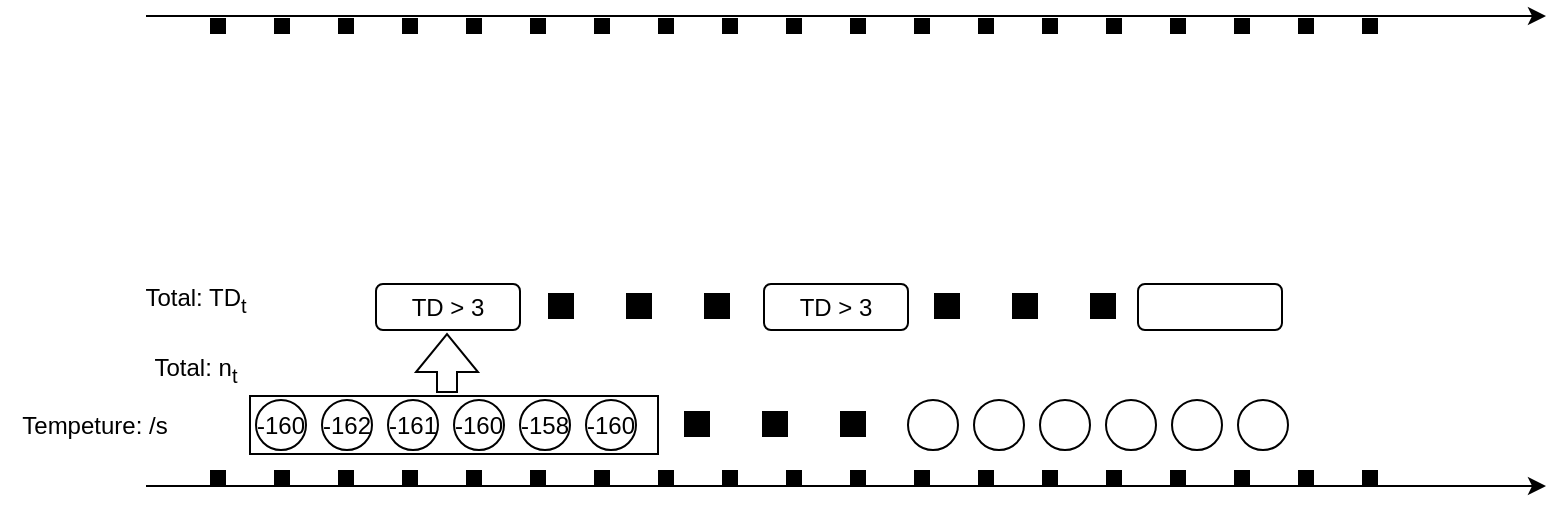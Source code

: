 <mxfile version="24.0.7" type="github">
  <diagram name="现有问题" id="ln1VuoLW2IpL9ToIxIuf">
    <mxGraphModel dx="1434" dy="786" grid="0" gridSize="10" guides="1" tooltips="1" connect="1" arrows="1" fold="1" page="0" pageScale="1" pageWidth="1200" pageHeight="1920" math="0" shadow="0">
      <root>
        <mxCell id="0" />
        <mxCell id="1" parent="0" />
        <mxCell id="6QVBEpiF2g4ADmfY6hBt-1" value="" style="endArrow=classic;html=1;rounded=0;" edge="1" parent="1">
          <mxGeometry width="50" height="50" relative="1" as="geometry">
            <mxPoint x="98" y="492" as="sourcePoint" />
            <mxPoint x="798" y="492" as="targetPoint" />
          </mxGeometry>
        </mxCell>
        <mxCell id="6QVBEpiF2g4ADmfY6hBt-2" value="" style="endArrow=none;dashed=1;html=1;dashPattern=1 3;strokeWidth=8;rounded=0;" edge="1" parent="1">
          <mxGeometry width="50" height="50" relative="1" as="geometry">
            <mxPoint x="130" y="488" as="sourcePoint" />
            <mxPoint x="737" y="488" as="targetPoint" />
          </mxGeometry>
        </mxCell>
        <mxCell id="6QVBEpiF2g4ADmfY6hBt-3" value="-160" style="ellipse;whiteSpace=wrap;html=1;aspect=fixed;" vertex="1" parent="1">
          <mxGeometry x="153" y="449" width="25" height="25" as="geometry" />
        </mxCell>
        <mxCell id="6QVBEpiF2g4ADmfY6hBt-4" value="-162" style="ellipse;whiteSpace=wrap;html=1;aspect=fixed;" vertex="1" parent="1">
          <mxGeometry x="186" y="449" width="25" height="25" as="geometry" />
        </mxCell>
        <mxCell id="6QVBEpiF2g4ADmfY6hBt-5" value="-161" style="ellipse;whiteSpace=wrap;html=1;aspect=fixed;" vertex="1" parent="1">
          <mxGeometry x="219" y="449" width="25" height="25" as="geometry" />
        </mxCell>
        <mxCell id="6QVBEpiF2g4ADmfY6hBt-6" value="-160" style="ellipse;whiteSpace=wrap;html=1;aspect=fixed;" vertex="1" parent="1">
          <mxGeometry x="252" y="449" width="25" height="25" as="geometry" />
        </mxCell>
        <mxCell id="6QVBEpiF2g4ADmfY6hBt-7" value="-158" style="ellipse;whiteSpace=wrap;html=1;aspect=fixed;" vertex="1" parent="1">
          <mxGeometry x="285" y="449" width="25" height="25" as="geometry" />
        </mxCell>
        <mxCell id="6QVBEpiF2g4ADmfY6hBt-8" value="-160" style="ellipse;whiteSpace=wrap;html=1;aspect=fixed;" vertex="1" parent="1">
          <mxGeometry x="318" y="449" width="25" height="25" as="geometry" />
        </mxCell>
        <mxCell id="6QVBEpiF2g4ADmfY6hBt-9" value="" style="ellipse;whiteSpace=wrap;html=1;aspect=fixed;" vertex="1" parent="1">
          <mxGeometry x="479" y="449" width="25" height="25" as="geometry" />
        </mxCell>
        <mxCell id="6QVBEpiF2g4ADmfY6hBt-10" value="" style="ellipse;whiteSpace=wrap;html=1;aspect=fixed;" vertex="1" parent="1">
          <mxGeometry x="512" y="449" width="25" height="25" as="geometry" />
        </mxCell>
        <mxCell id="6QVBEpiF2g4ADmfY6hBt-11" value="" style="ellipse;whiteSpace=wrap;html=1;aspect=fixed;" vertex="1" parent="1">
          <mxGeometry x="545" y="449" width="25" height="25" as="geometry" />
        </mxCell>
        <mxCell id="6QVBEpiF2g4ADmfY6hBt-12" value="" style="ellipse;whiteSpace=wrap;html=1;aspect=fixed;" vertex="1" parent="1">
          <mxGeometry x="578" y="449" width="25" height="25" as="geometry" />
        </mxCell>
        <mxCell id="6QVBEpiF2g4ADmfY6hBt-13" value="" style="ellipse;whiteSpace=wrap;html=1;aspect=fixed;" vertex="1" parent="1">
          <mxGeometry x="611" y="449" width="25" height="25" as="geometry" />
        </mxCell>
        <mxCell id="6QVBEpiF2g4ADmfY6hBt-14" value="" style="ellipse;whiteSpace=wrap;html=1;aspect=fixed;" vertex="1" parent="1">
          <mxGeometry x="644" y="449" width="25" height="25" as="geometry" />
        </mxCell>
        <mxCell id="6QVBEpiF2g4ADmfY6hBt-15" value="" style="endArrow=none;dashed=1;html=1;strokeWidth=13;rounded=0;dashPattern=1 2;" edge="1" parent="1">
          <mxGeometry width="50" height="50" relative="1" as="geometry">
            <mxPoint x="367" y="461" as="sourcePoint" />
            <mxPoint x="465" y="461" as="targetPoint" />
          </mxGeometry>
        </mxCell>
        <mxCell id="6QVBEpiF2g4ADmfY6hBt-16" value="Tempeture: /s" style="text;html=1;align=center;verticalAlign=middle;whiteSpace=wrap;rounded=0;" vertex="1" parent="1">
          <mxGeometry x="25" y="446.5" width="95" height="30" as="geometry" />
        </mxCell>
        <mxCell id="6QVBEpiF2g4ADmfY6hBt-17" value="" style="rounded=0;whiteSpace=wrap;html=1;fillColor=none;" vertex="1" parent="1">
          <mxGeometry x="150" y="447" width="204" height="29" as="geometry" />
        </mxCell>
        <mxCell id="6QVBEpiF2g4ADmfY6hBt-18" value="TD &amp;gt; 3" style="rounded=1;whiteSpace=wrap;html=1;" vertex="1" parent="1">
          <mxGeometry x="213" y="391" width="72" height="23" as="geometry" />
        </mxCell>
        <mxCell id="6QVBEpiF2g4ADmfY6hBt-19" value="" style="shape=flexArrow;endArrow=classic;html=1;rounded=0;" edge="1" parent="1">
          <mxGeometry width="50" height="50" relative="1" as="geometry">
            <mxPoint x="248.5" y="445.5" as="sourcePoint" />
            <mxPoint x="248.5" y="415.5" as="targetPoint" />
          </mxGeometry>
        </mxCell>
        <mxCell id="6QVBEpiF2g4ADmfY6hBt-20" value="" style="endArrow=none;dashed=1;html=1;strokeWidth=13;rounded=0;dashPattern=1 2;" edge="1" parent="1">
          <mxGeometry width="50" height="50" relative="1" as="geometry">
            <mxPoint x="299" y="402" as="sourcePoint" />
            <mxPoint x="397" y="402" as="targetPoint" />
          </mxGeometry>
        </mxCell>
        <mxCell id="6QVBEpiF2g4ADmfY6hBt-21" value="TD &amp;gt; 3" style="rounded=1;whiteSpace=wrap;html=1;" vertex="1" parent="1">
          <mxGeometry x="407" y="391" width="72" height="23" as="geometry" />
        </mxCell>
        <mxCell id="6QVBEpiF2g4ADmfY6hBt-22" value="Total: n&lt;sub&gt;t&lt;/sub&gt;" style="text;html=1;align=center;verticalAlign=middle;whiteSpace=wrap;rounded=0;" vertex="1" parent="1">
          <mxGeometry x="93" y="419" width="60" height="30" as="geometry" />
        </mxCell>
        <mxCell id="6QVBEpiF2g4ADmfY6hBt-23" value="Total: TD&lt;sub&gt;t&lt;/sub&gt;" style="text;html=1;align=center;verticalAlign=middle;whiteSpace=wrap;rounded=0;" vertex="1" parent="1">
          <mxGeometry x="93" y="384" width="60" height="30" as="geometry" />
        </mxCell>
        <mxCell id="6QVBEpiF2g4ADmfY6hBt-24" value="" style="rounded=1;whiteSpace=wrap;html=1;" vertex="1" parent="1">
          <mxGeometry x="594" y="391" width="72" height="23" as="geometry" />
        </mxCell>
        <mxCell id="6QVBEpiF2g4ADmfY6hBt-26" value="" style="endArrow=none;dashed=1;html=1;strokeWidth=13;rounded=0;dashPattern=1 2;" edge="1" parent="1">
          <mxGeometry width="50" height="50" relative="1" as="geometry">
            <mxPoint x="492" y="402" as="sourcePoint" />
            <mxPoint x="590" y="402" as="targetPoint" />
          </mxGeometry>
        </mxCell>
        <mxCell id="6QVBEpiF2g4ADmfY6hBt-27" value="" style="endArrow=classic;html=1;rounded=0;" edge="1" parent="1">
          <mxGeometry width="50" height="50" relative="1" as="geometry">
            <mxPoint x="98" y="257" as="sourcePoint" />
            <mxPoint x="798" y="257" as="targetPoint" />
          </mxGeometry>
        </mxCell>
        <mxCell id="6QVBEpiF2g4ADmfY6hBt-28" value="" style="endArrow=none;dashed=1;html=1;dashPattern=1 3;strokeWidth=8;rounded=0;" edge="1" parent="1">
          <mxGeometry width="50" height="50" relative="1" as="geometry">
            <mxPoint x="130" y="262" as="sourcePoint" />
            <mxPoint x="737" y="262" as="targetPoint" />
          </mxGeometry>
        </mxCell>
      </root>
    </mxGraphModel>
  </diagram>
</mxfile>
